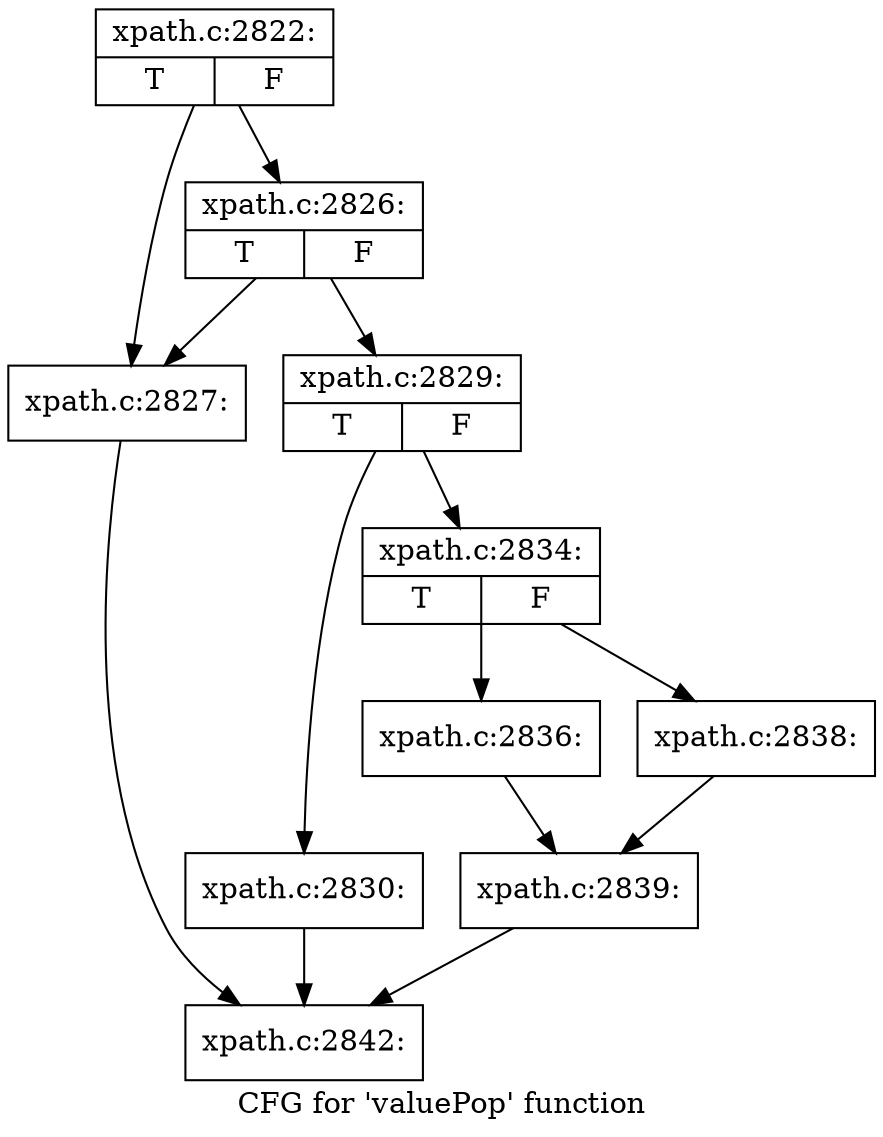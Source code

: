 digraph "CFG for 'valuePop' function" {
	label="CFG for 'valuePop' function";

	Node0x47395d0 [shape=record,label="{xpath.c:2822:|{<s0>T|<s1>F}}"];
	Node0x47395d0 -> Node0x47336f0;
	Node0x47395d0 -> Node0x44e8280;
	Node0x44e8280 [shape=record,label="{xpath.c:2826:|{<s0>T|<s1>F}}"];
	Node0x44e8280 -> Node0x47336f0;
	Node0x44e8280 -> Node0x4733740;
	Node0x47336f0 [shape=record,label="{xpath.c:2827:}"];
	Node0x47336f0 -> Node0x44e88a0;
	Node0x4733740 [shape=record,label="{xpath.c:2829:|{<s0>T|<s1>F}}"];
	Node0x4733740 -> Node0x47509d0;
	Node0x4733740 -> Node0x4750a20;
	Node0x47509d0 [shape=record,label="{xpath.c:2830:}"];
	Node0x47509d0 -> Node0x44e88a0;
	Node0x4750a20 [shape=record,label="{xpath.c:2834:|{<s0>T|<s1>F}}"];
	Node0x4750a20 -> Node0x4751950;
	Node0x4750a20 -> Node0x47519f0;
	Node0x4751950 [shape=record,label="{xpath.c:2836:}"];
	Node0x4751950 -> Node0x47519a0;
	Node0x47519f0 [shape=record,label="{xpath.c:2838:}"];
	Node0x47519f0 -> Node0x47519a0;
	Node0x47519a0 [shape=record,label="{xpath.c:2839:}"];
	Node0x47519a0 -> Node0x44e88a0;
	Node0x44e88a0 [shape=record,label="{xpath.c:2842:}"];
}
